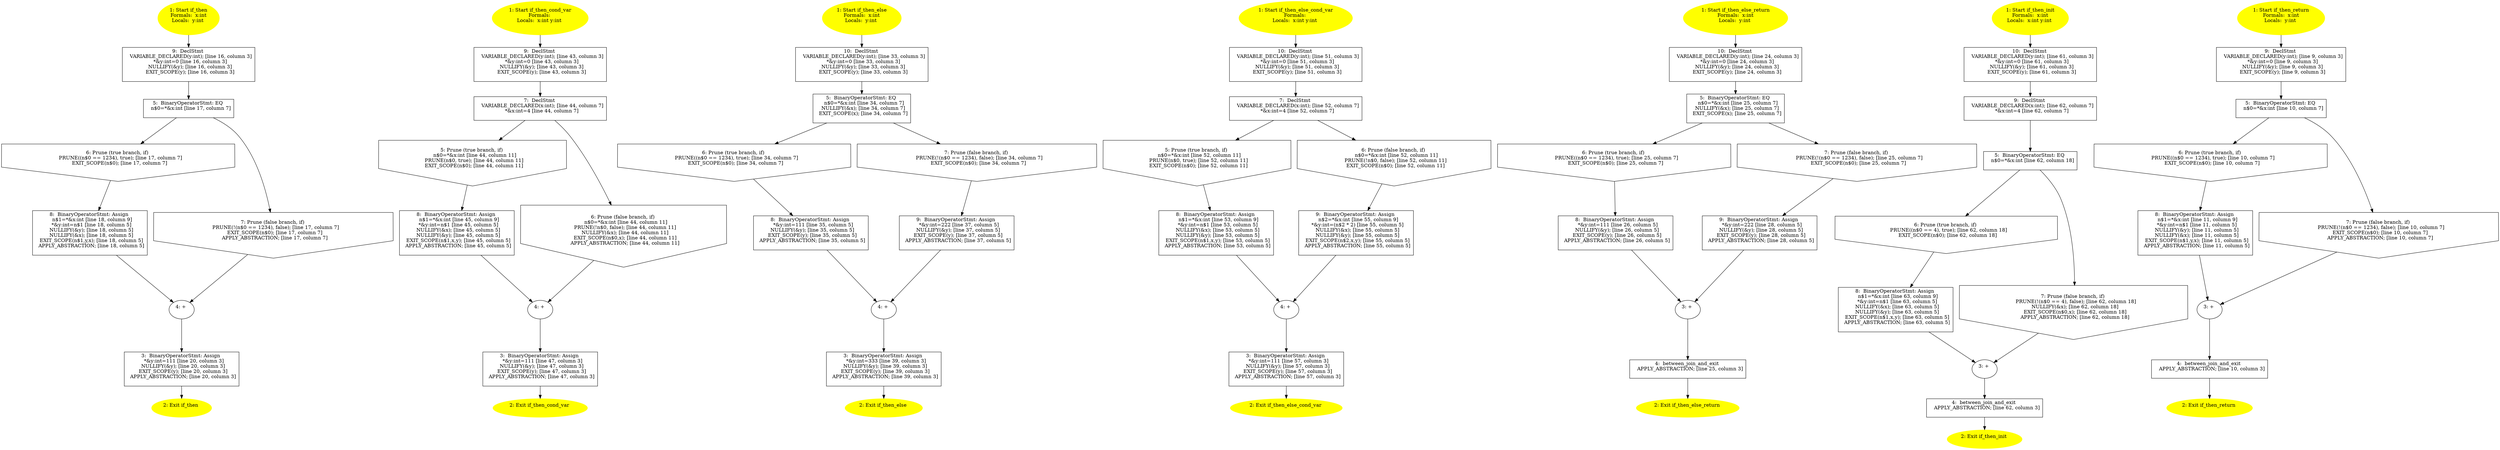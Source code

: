 /* @generated */
digraph cfg {
"if_then#3243301102387331199.d347686d1797cf6cf5f5b9b986a1e67d_1" [label="1: Start if_then\nFormals:  x:int\nLocals:  y:int \n  " color=yellow style=filled]
	

	 "if_then#3243301102387331199.d347686d1797cf6cf5f5b9b986a1e67d_1" -> "if_then#3243301102387331199.d347686d1797cf6cf5f5b9b986a1e67d_9" ;
"if_then#3243301102387331199.d347686d1797cf6cf5f5b9b986a1e67d_2" [label="2: Exit if_then \n  " color=yellow style=filled]
	

"if_then#3243301102387331199.d347686d1797cf6cf5f5b9b986a1e67d_3" [label="3:  BinaryOperatorStmt: Assign \n   *&y:int=111 [line 20, column 3]\n  NULLIFY(&y); [line 20, column 3]\n  EXIT_SCOPE(y); [line 20, column 3]\n  APPLY_ABSTRACTION; [line 20, column 3]\n " shape="box"]
	

	 "if_then#3243301102387331199.d347686d1797cf6cf5f5b9b986a1e67d_3" -> "if_then#3243301102387331199.d347686d1797cf6cf5f5b9b986a1e67d_2" ;
"if_then#3243301102387331199.d347686d1797cf6cf5f5b9b986a1e67d_4" [label="4: + \n  " ]
	

	 "if_then#3243301102387331199.d347686d1797cf6cf5f5b9b986a1e67d_4" -> "if_then#3243301102387331199.d347686d1797cf6cf5f5b9b986a1e67d_3" ;
"if_then#3243301102387331199.d347686d1797cf6cf5f5b9b986a1e67d_5" [label="5:  BinaryOperatorStmt: EQ \n   n$0=*&x:int [line 17, column 7]\n " shape="box"]
	

	 "if_then#3243301102387331199.d347686d1797cf6cf5f5b9b986a1e67d_5" -> "if_then#3243301102387331199.d347686d1797cf6cf5f5b9b986a1e67d_6" ;
	 "if_then#3243301102387331199.d347686d1797cf6cf5f5b9b986a1e67d_5" -> "if_then#3243301102387331199.d347686d1797cf6cf5f5b9b986a1e67d_7" ;
"if_then#3243301102387331199.d347686d1797cf6cf5f5b9b986a1e67d_6" [label="6: Prune (true branch, if) \n   PRUNE((n$0 == 1234), true); [line 17, column 7]\n  EXIT_SCOPE(n$0); [line 17, column 7]\n " shape="invhouse"]
	

	 "if_then#3243301102387331199.d347686d1797cf6cf5f5b9b986a1e67d_6" -> "if_then#3243301102387331199.d347686d1797cf6cf5f5b9b986a1e67d_8" ;
"if_then#3243301102387331199.d347686d1797cf6cf5f5b9b986a1e67d_7" [label="7: Prune (false branch, if) \n   PRUNE(!(n$0 == 1234), false); [line 17, column 7]\n  EXIT_SCOPE(n$0); [line 17, column 7]\n  APPLY_ABSTRACTION; [line 17, column 7]\n " shape="invhouse"]
	

	 "if_then#3243301102387331199.d347686d1797cf6cf5f5b9b986a1e67d_7" -> "if_then#3243301102387331199.d347686d1797cf6cf5f5b9b986a1e67d_4" ;
"if_then#3243301102387331199.d347686d1797cf6cf5f5b9b986a1e67d_8" [label="8:  BinaryOperatorStmt: Assign \n   n$1=*&x:int [line 18, column 9]\n  *&y:int=n$1 [line 18, column 5]\n  NULLIFY(&y); [line 18, column 5]\n  NULLIFY(&x); [line 18, column 5]\n  EXIT_SCOPE(n$1,y,x); [line 18, column 5]\n  APPLY_ABSTRACTION; [line 18, column 5]\n " shape="box"]
	

	 "if_then#3243301102387331199.d347686d1797cf6cf5f5b9b986a1e67d_8" -> "if_then#3243301102387331199.d347686d1797cf6cf5f5b9b986a1e67d_4" ;
"if_then#3243301102387331199.d347686d1797cf6cf5f5b9b986a1e67d_9" [label="9:  DeclStmt \n   VARIABLE_DECLARED(y:int); [line 16, column 3]\n  *&y:int=0 [line 16, column 3]\n  NULLIFY(&y); [line 16, column 3]\n  EXIT_SCOPE(y); [line 16, column 3]\n " shape="box"]
	

	 "if_then#3243301102387331199.d347686d1797cf6cf5f5b9b986a1e67d_9" -> "if_then#3243301102387331199.d347686d1797cf6cf5f5b9b986a1e67d_5" ;
"if_then_cond_var#9765064652804376901.7ddd70d5a9df7af72d704522a5beba46_1" [label="1: Start if_then_cond_var\nFormals: \nLocals:  x:int y:int \n  " color=yellow style=filled]
	

	 "if_then_cond_var#9765064652804376901.7ddd70d5a9df7af72d704522a5beba46_1" -> "if_then_cond_var#9765064652804376901.7ddd70d5a9df7af72d704522a5beba46_9" ;
"if_then_cond_var#9765064652804376901.7ddd70d5a9df7af72d704522a5beba46_2" [label="2: Exit if_then_cond_var \n  " color=yellow style=filled]
	

"if_then_cond_var#9765064652804376901.7ddd70d5a9df7af72d704522a5beba46_3" [label="3:  BinaryOperatorStmt: Assign \n   *&y:int=111 [line 47, column 3]\n  NULLIFY(&y); [line 47, column 3]\n  EXIT_SCOPE(y); [line 47, column 3]\n  APPLY_ABSTRACTION; [line 47, column 3]\n " shape="box"]
	

	 "if_then_cond_var#9765064652804376901.7ddd70d5a9df7af72d704522a5beba46_3" -> "if_then_cond_var#9765064652804376901.7ddd70d5a9df7af72d704522a5beba46_2" ;
"if_then_cond_var#9765064652804376901.7ddd70d5a9df7af72d704522a5beba46_4" [label="4: + \n  " ]
	

	 "if_then_cond_var#9765064652804376901.7ddd70d5a9df7af72d704522a5beba46_4" -> "if_then_cond_var#9765064652804376901.7ddd70d5a9df7af72d704522a5beba46_3" ;
"if_then_cond_var#9765064652804376901.7ddd70d5a9df7af72d704522a5beba46_5" [label="5: Prune (true branch, if) \n   n$0=*&x:int [line 44, column 11]\n  PRUNE(n$0, true); [line 44, column 11]\n  EXIT_SCOPE(n$0); [line 44, column 11]\n " shape="invhouse"]
	

	 "if_then_cond_var#9765064652804376901.7ddd70d5a9df7af72d704522a5beba46_5" -> "if_then_cond_var#9765064652804376901.7ddd70d5a9df7af72d704522a5beba46_8" ;
"if_then_cond_var#9765064652804376901.7ddd70d5a9df7af72d704522a5beba46_6" [label="6: Prune (false branch, if) \n   n$0=*&x:int [line 44, column 11]\n  PRUNE(!n$0, false); [line 44, column 11]\n  NULLIFY(&x); [line 44, column 11]\n  EXIT_SCOPE(n$0,x); [line 44, column 11]\n  APPLY_ABSTRACTION; [line 44, column 11]\n " shape="invhouse"]
	

	 "if_then_cond_var#9765064652804376901.7ddd70d5a9df7af72d704522a5beba46_6" -> "if_then_cond_var#9765064652804376901.7ddd70d5a9df7af72d704522a5beba46_4" ;
"if_then_cond_var#9765064652804376901.7ddd70d5a9df7af72d704522a5beba46_7" [label="7:  DeclStmt \n   VARIABLE_DECLARED(x:int); [line 44, column 7]\n  *&x:int=4 [line 44, column 7]\n " shape="box"]
	

	 "if_then_cond_var#9765064652804376901.7ddd70d5a9df7af72d704522a5beba46_7" -> "if_then_cond_var#9765064652804376901.7ddd70d5a9df7af72d704522a5beba46_5" ;
	 "if_then_cond_var#9765064652804376901.7ddd70d5a9df7af72d704522a5beba46_7" -> "if_then_cond_var#9765064652804376901.7ddd70d5a9df7af72d704522a5beba46_6" ;
"if_then_cond_var#9765064652804376901.7ddd70d5a9df7af72d704522a5beba46_8" [label="8:  BinaryOperatorStmt: Assign \n   n$1=*&x:int [line 45, column 9]\n  *&y:int=n$1 [line 45, column 5]\n  NULLIFY(&x); [line 45, column 5]\n  NULLIFY(&y); [line 45, column 5]\n  EXIT_SCOPE(n$1,x,y); [line 45, column 5]\n  APPLY_ABSTRACTION; [line 45, column 5]\n " shape="box"]
	

	 "if_then_cond_var#9765064652804376901.7ddd70d5a9df7af72d704522a5beba46_8" -> "if_then_cond_var#9765064652804376901.7ddd70d5a9df7af72d704522a5beba46_4" ;
"if_then_cond_var#9765064652804376901.7ddd70d5a9df7af72d704522a5beba46_9" [label="9:  DeclStmt \n   VARIABLE_DECLARED(y:int); [line 43, column 3]\n  *&y:int=0 [line 43, column 3]\n  NULLIFY(&y); [line 43, column 3]\n  EXIT_SCOPE(y); [line 43, column 3]\n " shape="box"]
	

	 "if_then_cond_var#9765064652804376901.7ddd70d5a9df7af72d704522a5beba46_9" -> "if_then_cond_var#9765064652804376901.7ddd70d5a9df7af72d704522a5beba46_7" ;
"if_then_else#3656205175867614205.85ec2e9f625ee4f71821f6eee2969089_1" [label="1: Start if_then_else\nFormals:  x:int\nLocals:  y:int \n  " color=yellow style=filled]
	

	 "if_then_else#3656205175867614205.85ec2e9f625ee4f71821f6eee2969089_1" -> "if_then_else#3656205175867614205.85ec2e9f625ee4f71821f6eee2969089_10" ;
"if_then_else#3656205175867614205.85ec2e9f625ee4f71821f6eee2969089_2" [label="2: Exit if_then_else \n  " color=yellow style=filled]
	

"if_then_else#3656205175867614205.85ec2e9f625ee4f71821f6eee2969089_3" [label="3:  BinaryOperatorStmt: Assign \n   *&y:int=333 [line 39, column 3]\n  NULLIFY(&y); [line 39, column 3]\n  EXIT_SCOPE(y); [line 39, column 3]\n  APPLY_ABSTRACTION; [line 39, column 3]\n " shape="box"]
	

	 "if_then_else#3656205175867614205.85ec2e9f625ee4f71821f6eee2969089_3" -> "if_then_else#3656205175867614205.85ec2e9f625ee4f71821f6eee2969089_2" ;
"if_then_else#3656205175867614205.85ec2e9f625ee4f71821f6eee2969089_4" [label="4: + \n  " ]
	

	 "if_then_else#3656205175867614205.85ec2e9f625ee4f71821f6eee2969089_4" -> "if_then_else#3656205175867614205.85ec2e9f625ee4f71821f6eee2969089_3" ;
"if_then_else#3656205175867614205.85ec2e9f625ee4f71821f6eee2969089_5" [label="5:  BinaryOperatorStmt: EQ \n   n$0=*&x:int [line 34, column 7]\n  NULLIFY(&x); [line 34, column 7]\n  EXIT_SCOPE(x); [line 34, column 7]\n " shape="box"]
	

	 "if_then_else#3656205175867614205.85ec2e9f625ee4f71821f6eee2969089_5" -> "if_then_else#3656205175867614205.85ec2e9f625ee4f71821f6eee2969089_6" ;
	 "if_then_else#3656205175867614205.85ec2e9f625ee4f71821f6eee2969089_5" -> "if_then_else#3656205175867614205.85ec2e9f625ee4f71821f6eee2969089_7" ;
"if_then_else#3656205175867614205.85ec2e9f625ee4f71821f6eee2969089_6" [label="6: Prune (true branch, if) \n   PRUNE((n$0 == 1234), true); [line 34, column 7]\n  EXIT_SCOPE(n$0); [line 34, column 7]\n " shape="invhouse"]
	

	 "if_then_else#3656205175867614205.85ec2e9f625ee4f71821f6eee2969089_6" -> "if_then_else#3656205175867614205.85ec2e9f625ee4f71821f6eee2969089_8" ;
"if_then_else#3656205175867614205.85ec2e9f625ee4f71821f6eee2969089_7" [label="7: Prune (false branch, if) \n   PRUNE(!(n$0 == 1234), false); [line 34, column 7]\n  EXIT_SCOPE(n$0); [line 34, column 7]\n " shape="invhouse"]
	

	 "if_then_else#3656205175867614205.85ec2e9f625ee4f71821f6eee2969089_7" -> "if_then_else#3656205175867614205.85ec2e9f625ee4f71821f6eee2969089_9" ;
"if_then_else#3656205175867614205.85ec2e9f625ee4f71821f6eee2969089_8" [label="8:  BinaryOperatorStmt: Assign \n   *&y:int=111 [line 35, column 5]\n  NULLIFY(&y); [line 35, column 5]\n  EXIT_SCOPE(y); [line 35, column 5]\n  APPLY_ABSTRACTION; [line 35, column 5]\n " shape="box"]
	

	 "if_then_else#3656205175867614205.85ec2e9f625ee4f71821f6eee2969089_8" -> "if_then_else#3656205175867614205.85ec2e9f625ee4f71821f6eee2969089_4" ;
"if_then_else#3656205175867614205.85ec2e9f625ee4f71821f6eee2969089_9" [label="9:  BinaryOperatorStmt: Assign \n   *&y:int=222 [line 37, column 5]\n  NULLIFY(&y); [line 37, column 5]\n  EXIT_SCOPE(y); [line 37, column 5]\n  APPLY_ABSTRACTION; [line 37, column 5]\n " shape="box"]
	

	 "if_then_else#3656205175867614205.85ec2e9f625ee4f71821f6eee2969089_9" -> "if_then_else#3656205175867614205.85ec2e9f625ee4f71821f6eee2969089_4" ;
"if_then_else#3656205175867614205.85ec2e9f625ee4f71821f6eee2969089_10" [label="10:  DeclStmt \n   VARIABLE_DECLARED(y:int); [line 33, column 3]\n  *&y:int=0 [line 33, column 3]\n  NULLIFY(&y); [line 33, column 3]\n  EXIT_SCOPE(y); [line 33, column 3]\n " shape="box"]
	

	 "if_then_else#3656205175867614205.85ec2e9f625ee4f71821f6eee2969089_10" -> "if_then_else#3656205175867614205.85ec2e9f625ee4f71821f6eee2969089_5" ;
"if_then_else_cond_var#2787713781872682235.ef4601af9985bcc4fc7e24bbd9a44d0f_1" [label="1: Start if_then_else_cond_var\nFormals: \nLocals:  x:int y:int \n  " color=yellow style=filled]
	

	 "if_then_else_cond_var#2787713781872682235.ef4601af9985bcc4fc7e24bbd9a44d0f_1" -> "if_then_else_cond_var#2787713781872682235.ef4601af9985bcc4fc7e24bbd9a44d0f_10" ;
"if_then_else_cond_var#2787713781872682235.ef4601af9985bcc4fc7e24bbd9a44d0f_2" [label="2: Exit if_then_else_cond_var \n  " color=yellow style=filled]
	

"if_then_else_cond_var#2787713781872682235.ef4601af9985bcc4fc7e24bbd9a44d0f_3" [label="3:  BinaryOperatorStmt: Assign \n   *&y:int=111 [line 57, column 3]\n  NULLIFY(&y); [line 57, column 3]\n  EXIT_SCOPE(y); [line 57, column 3]\n  APPLY_ABSTRACTION; [line 57, column 3]\n " shape="box"]
	

	 "if_then_else_cond_var#2787713781872682235.ef4601af9985bcc4fc7e24bbd9a44d0f_3" -> "if_then_else_cond_var#2787713781872682235.ef4601af9985bcc4fc7e24bbd9a44d0f_2" ;
"if_then_else_cond_var#2787713781872682235.ef4601af9985bcc4fc7e24bbd9a44d0f_4" [label="4: + \n  " ]
	

	 "if_then_else_cond_var#2787713781872682235.ef4601af9985bcc4fc7e24bbd9a44d0f_4" -> "if_then_else_cond_var#2787713781872682235.ef4601af9985bcc4fc7e24bbd9a44d0f_3" ;
"if_then_else_cond_var#2787713781872682235.ef4601af9985bcc4fc7e24bbd9a44d0f_5" [label="5: Prune (true branch, if) \n   n$0=*&x:int [line 52, column 11]\n  PRUNE(n$0, true); [line 52, column 11]\n  EXIT_SCOPE(n$0); [line 52, column 11]\n " shape="invhouse"]
	

	 "if_then_else_cond_var#2787713781872682235.ef4601af9985bcc4fc7e24bbd9a44d0f_5" -> "if_then_else_cond_var#2787713781872682235.ef4601af9985bcc4fc7e24bbd9a44d0f_8" ;
"if_then_else_cond_var#2787713781872682235.ef4601af9985bcc4fc7e24bbd9a44d0f_6" [label="6: Prune (false branch, if) \n   n$0=*&x:int [line 52, column 11]\n  PRUNE(!n$0, false); [line 52, column 11]\n  EXIT_SCOPE(n$0); [line 52, column 11]\n " shape="invhouse"]
	

	 "if_then_else_cond_var#2787713781872682235.ef4601af9985bcc4fc7e24bbd9a44d0f_6" -> "if_then_else_cond_var#2787713781872682235.ef4601af9985bcc4fc7e24bbd9a44d0f_9" ;
"if_then_else_cond_var#2787713781872682235.ef4601af9985bcc4fc7e24bbd9a44d0f_7" [label="7:  DeclStmt \n   VARIABLE_DECLARED(x:int); [line 52, column 7]\n  *&x:int=4 [line 52, column 7]\n " shape="box"]
	

	 "if_then_else_cond_var#2787713781872682235.ef4601af9985bcc4fc7e24bbd9a44d0f_7" -> "if_then_else_cond_var#2787713781872682235.ef4601af9985bcc4fc7e24bbd9a44d0f_5" ;
	 "if_then_else_cond_var#2787713781872682235.ef4601af9985bcc4fc7e24bbd9a44d0f_7" -> "if_then_else_cond_var#2787713781872682235.ef4601af9985bcc4fc7e24bbd9a44d0f_6" ;
"if_then_else_cond_var#2787713781872682235.ef4601af9985bcc4fc7e24bbd9a44d0f_8" [label="8:  BinaryOperatorStmt: Assign \n   n$1=*&x:int [line 53, column 9]\n  *&y:int=n$1 [line 53, column 5]\n  NULLIFY(&x); [line 53, column 5]\n  NULLIFY(&y); [line 53, column 5]\n  EXIT_SCOPE(n$1,x,y); [line 53, column 5]\n  APPLY_ABSTRACTION; [line 53, column 5]\n " shape="box"]
	

	 "if_then_else_cond_var#2787713781872682235.ef4601af9985bcc4fc7e24bbd9a44d0f_8" -> "if_then_else_cond_var#2787713781872682235.ef4601af9985bcc4fc7e24bbd9a44d0f_4" ;
"if_then_else_cond_var#2787713781872682235.ef4601af9985bcc4fc7e24bbd9a44d0f_9" [label="9:  BinaryOperatorStmt: Assign \n   n$2=*&x:int [line 55, column 9]\n  *&y:int=(n$2 * 2) [line 55, column 5]\n  NULLIFY(&x); [line 55, column 5]\n  NULLIFY(&y); [line 55, column 5]\n  EXIT_SCOPE(n$2,x,y); [line 55, column 5]\n  APPLY_ABSTRACTION; [line 55, column 5]\n " shape="box"]
	

	 "if_then_else_cond_var#2787713781872682235.ef4601af9985bcc4fc7e24bbd9a44d0f_9" -> "if_then_else_cond_var#2787713781872682235.ef4601af9985bcc4fc7e24bbd9a44d0f_4" ;
"if_then_else_cond_var#2787713781872682235.ef4601af9985bcc4fc7e24bbd9a44d0f_10" [label="10:  DeclStmt \n   VARIABLE_DECLARED(y:int); [line 51, column 3]\n  *&y:int=0 [line 51, column 3]\n  NULLIFY(&y); [line 51, column 3]\n  EXIT_SCOPE(y); [line 51, column 3]\n " shape="box"]
	

	 "if_then_else_cond_var#2787713781872682235.ef4601af9985bcc4fc7e24bbd9a44d0f_10" -> "if_then_else_cond_var#2787713781872682235.ef4601af9985bcc4fc7e24bbd9a44d0f_7" ;
"if_then_else_return#4431567770337235941.d66facc967fa3d7bd91a335f2fa44d33_1" [label="1: Start if_then_else_return\nFormals:  x:int\nLocals:  y:int \n  " color=yellow style=filled]
	

	 "if_then_else_return#4431567770337235941.d66facc967fa3d7bd91a335f2fa44d33_1" -> "if_then_else_return#4431567770337235941.d66facc967fa3d7bd91a335f2fa44d33_10" ;
"if_then_else_return#4431567770337235941.d66facc967fa3d7bd91a335f2fa44d33_2" [label="2: Exit if_then_else_return \n  " color=yellow style=filled]
	

"if_then_else_return#4431567770337235941.d66facc967fa3d7bd91a335f2fa44d33_3" [label="3: + \n  " ]
	

	 "if_then_else_return#4431567770337235941.d66facc967fa3d7bd91a335f2fa44d33_3" -> "if_then_else_return#4431567770337235941.d66facc967fa3d7bd91a335f2fa44d33_4" ;
"if_then_else_return#4431567770337235941.d66facc967fa3d7bd91a335f2fa44d33_4" [label="4:  between_join_and_exit \n   APPLY_ABSTRACTION; [line 25, column 3]\n " shape="box"]
	

	 "if_then_else_return#4431567770337235941.d66facc967fa3d7bd91a335f2fa44d33_4" -> "if_then_else_return#4431567770337235941.d66facc967fa3d7bd91a335f2fa44d33_2" ;
"if_then_else_return#4431567770337235941.d66facc967fa3d7bd91a335f2fa44d33_5" [label="5:  BinaryOperatorStmt: EQ \n   n$0=*&x:int [line 25, column 7]\n  NULLIFY(&x); [line 25, column 7]\n  EXIT_SCOPE(x); [line 25, column 7]\n " shape="box"]
	

	 "if_then_else_return#4431567770337235941.d66facc967fa3d7bd91a335f2fa44d33_5" -> "if_then_else_return#4431567770337235941.d66facc967fa3d7bd91a335f2fa44d33_6" ;
	 "if_then_else_return#4431567770337235941.d66facc967fa3d7bd91a335f2fa44d33_5" -> "if_then_else_return#4431567770337235941.d66facc967fa3d7bd91a335f2fa44d33_7" ;
"if_then_else_return#4431567770337235941.d66facc967fa3d7bd91a335f2fa44d33_6" [label="6: Prune (true branch, if) \n   PRUNE((n$0 == 1234), true); [line 25, column 7]\n  EXIT_SCOPE(n$0); [line 25, column 7]\n " shape="invhouse"]
	

	 "if_then_else_return#4431567770337235941.d66facc967fa3d7bd91a335f2fa44d33_6" -> "if_then_else_return#4431567770337235941.d66facc967fa3d7bd91a335f2fa44d33_8" ;
"if_then_else_return#4431567770337235941.d66facc967fa3d7bd91a335f2fa44d33_7" [label="7: Prune (false branch, if) \n   PRUNE(!(n$0 == 1234), false); [line 25, column 7]\n  EXIT_SCOPE(n$0); [line 25, column 7]\n " shape="invhouse"]
	

	 "if_then_else_return#4431567770337235941.d66facc967fa3d7bd91a335f2fa44d33_7" -> "if_then_else_return#4431567770337235941.d66facc967fa3d7bd91a335f2fa44d33_9" ;
"if_then_else_return#4431567770337235941.d66facc967fa3d7bd91a335f2fa44d33_8" [label="8:  BinaryOperatorStmt: Assign \n   *&y:int=111 [line 26, column 5]\n  NULLIFY(&y); [line 26, column 5]\n  EXIT_SCOPE(y); [line 26, column 5]\n  APPLY_ABSTRACTION; [line 26, column 5]\n " shape="box"]
	

	 "if_then_else_return#4431567770337235941.d66facc967fa3d7bd91a335f2fa44d33_8" -> "if_then_else_return#4431567770337235941.d66facc967fa3d7bd91a335f2fa44d33_3" ;
"if_then_else_return#4431567770337235941.d66facc967fa3d7bd91a335f2fa44d33_9" [label="9:  BinaryOperatorStmt: Assign \n   *&y:int=222 [line 28, column 5]\n  NULLIFY(&y); [line 28, column 5]\n  EXIT_SCOPE(y); [line 28, column 5]\n  APPLY_ABSTRACTION; [line 28, column 5]\n " shape="box"]
	

	 "if_then_else_return#4431567770337235941.d66facc967fa3d7bd91a335f2fa44d33_9" -> "if_then_else_return#4431567770337235941.d66facc967fa3d7bd91a335f2fa44d33_3" ;
"if_then_else_return#4431567770337235941.d66facc967fa3d7bd91a335f2fa44d33_10" [label="10:  DeclStmt \n   VARIABLE_DECLARED(y:int); [line 24, column 3]\n  *&y:int=0 [line 24, column 3]\n  NULLIFY(&y); [line 24, column 3]\n  EXIT_SCOPE(y); [line 24, column 3]\n " shape="box"]
	

	 "if_then_else_return#4431567770337235941.d66facc967fa3d7bd91a335f2fa44d33_10" -> "if_then_else_return#4431567770337235941.d66facc967fa3d7bd91a335f2fa44d33_5" ;
"if_then_init#11608825163312327704.a731baaac66bccf9a8e7312d2dc99b5f_1" [label="1: Start if_then_init\nFormals:  x:int\nLocals:  x:int y:int \n  " color=yellow style=filled]
	

	 "if_then_init#11608825163312327704.a731baaac66bccf9a8e7312d2dc99b5f_1" -> "if_then_init#11608825163312327704.a731baaac66bccf9a8e7312d2dc99b5f_10" ;
"if_then_init#11608825163312327704.a731baaac66bccf9a8e7312d2dc99b5f_2" [label="2: Exit if_then_init \n  " color=yellow style=filled]
	

"if_then_init#11608825163312327704.a731baaac66bccf9a8e7312d2dc99b5f_3" [label="3: + \n  " ]
	

	 "if_then_init#11608825163312327704.a731baaac66bccf9a8e7312d2dc99b5f_3" -> "if_then_init#11608825163312327704.a731baaac66bccf9a8e7312d2dc99b5f_4" ;
"if_then_init#11608825163312327704.a731baaac66bccf9a8e7312d2dc99b5f_4" [label="4:  between_join_and_exit \n   APPLY_ABSTRACTION; [line 62, column 3]\n " shape="box"]
	

	 "if_then_init#11608825163312327704.a731baaac66bccf9a8e7312d2dc99b5f_4" -> "if_then_init#11608825163312327704.a731baaac66bccf9a8e7312d2dc99b5f_2" ;
"if_then_init#11608825163312327704.a731baaac66bccf9a8e7312d2dc99b5f_5" [label="5:  BinaryOperatorStmt: EQ \n   n$0=*&x:int [line 62, column 18]\n " shape="box"]
	

	 "if_then_init#11608825163312327704.a731baaac66bccf9a8e7312d2dc99b5f_5" -> "if_then_init#11608825163312327704.a731baaac66bccf9a8e7312d2dc99b5f_6" ;
	 "if_then_init#11608825163312327704.a731baaac66bccf9a8e7312d2dc99b5f_5" -> "if_then_init#11608825163312327704.a731baaac66bccf9a8e7312d2dc99b5f_7" ;
"if_then_init#11608825163312327704.a731baaac66bccf9a8e7312d2dc99b5f_6" [label="6: Prune (true branch, if) \n   PRUNE((n$0 == 4), true); [line 62, column 18]\n  EXIT_SCOPE(n$0); [line 62, column 18]\n " shape="invhouse"]
	

	 "if_then_init#11608825163312327704.a731baaac66bccf9a8e7312d2dc99b5f_6" -> "if_then_init#11608825163312327704.a731baaac66bccf9a8e7312d2dc99b5f_8" ;
"if_then_init#11608825163312327704.a731baaac66bccf9a8e7312d2dc99b5f_7" [label="7: Prune (false branch, if) \n   PRUNE(!(n$0 == 4), false); [line 62, column 18]\n  NULLIFY(&x); [line 62, column 18]\n  EXIT_SCOPE(n$0,x); [line 62, column 18]\n  APPLY_ABSTRACTION; [line 62, column 18]\n " shape="invhouse"]
	

	 "if_then_init#11608825163312327704.a731baaac66bccf9a8e7312d2dc99b5f_7" -> "if_then_init#11608825163312327704.a731baaac66bccf9a8e7312d2dc99b5f_3" ;
"if_then_init#11608825163312327704.a731baaac66bccf9a8e7312d2dc99b5f_8" [label="8:  BinaryOperatorStmt: Assign \n   n$1=*&x:int [line 63, column 9]\n  *&y:int=n$1 [line 63, column 5]\n  NULLIFY(&x); [line 63, column 5]\n  NULLIFY(&y); [line 63, column 5]\n  EXIT_SCOPE(n$1,x,y); [line 63, column 5]\n  APPLY_ABSTRACTION; [line 63, column 5]\n " shape="box"]
	

	 "if_then_init#11608825163312327704.a731baaac66bccf9a8e7312d2dc99b5f_8" -> "if_then_init#11608825163312327704.a731baaac66bccf9a8e7312d2dc99b5f_3" ;
"if_then_init#11608825163312327704.a731baaac66bccf9a8e7312d2dc99b5f_9" [label="9:  DeclStmt \n   VARIABLE_DECLARED(x:int); [line 62, column 7]\n  *&x:int=4 [line 62, column 7]\n " shape="box"]
	

	 "if_then_init#11608825163312327704.a731baaac66bccf9a8e7312d2dc99b5f_9" -> "if_then_init#11608825163312327704.a731baaac66bccf9a8e7312d2dc99b5f_5" ;
"if_then_init#11608825163312327704.a731baaac66bccf9a8e7312d2dc99b5f_10" [label="10:  DeclStmt \n   VARIABLE_DECLARED(y:int); [line 61, column 3]\n  *&y:int=0 [line 61, column 3]\n  NULLIFY(&y); [line 61, column 3]\n  EXIT_SCOPE(y); [line 61, column 3]\n " shape="box"]
	

	 "if_then_init#11608825163312327704.a731baaac66bccf9a8e7312d2dc99b5f_10" -> "if_then_init#11608825163312327704.a731baaac66bccf9a8e7312d2dc99b5f_9" ;
"if_then_return#7560400730320632534.710a386e6459fee25726e9e12804127e_1" [label="1: Start if_then_return\nFormals:  x:int\nLocals:  y:int \n  " color=yellow style=filled]
	

	 "if_then_return#7560400730320632534.710a386e6459fee25726e9e12804127e_1" -> "if_then_return#7560400730320632534.710a386e6459fee25726e9e12804127e_9" ;
"if_then_return#7560400730320632534.710a386e6459fee25726e9e12804127e_2" [label="2: Exit if_then_return \n  " color=yellow style=filled]
	

"if_then_return#7560400730320632534.710a386e6459fee25726e9e12804127e_3" [label="3: + \n  " ]
	

	 "if_then_return#7560400730320632534.710a386e6459fee25726e9e12804127e_3" -> "if_then_return#7560400730320632534.710a386e6459fee25726e9e12804127e_4" ;
"if_then_return#7560400730320632534.710a386e6459fee25726e9e12804127e_4" [label="4:  between_join_and_exit \n   APPLY_ABSTRACTION; [line 10, column 3]\n " shape="box"]
	

	 "if_then_return#7560400730320632534.710a386e6459fee25726e9e12804127e_4" -> "if_then_return#7560400730320632534.710a386e6459fee25726e9e12804127e_2" ;
"if_then_return#7560400730320632534.710a386e6459fee25726e9e12804127e_5" [label="5:  BinaryOperatorStmt: EQ \n   n$0=*&x:int [line 10, column 7]\n " shape="box"]
	

	 "if_then_return#7560400730320632534.710a386e6459fee25726e9e12804127e_5" -> "if_then_return#7560400730320632534.710a386e6459fee25726e9e12804127e_6" ;
	 "if_then_return#7560400730320632534.710a386e6459fee25726e9e12804127e_5" -> "if_then_return#7560400730320632534.710a386e6459fee25726e9e12804127e_7" ;
"if_then_return#7560400730320632534.710a386e6459fee25726e9e12804127e_6" [label="6: Prune (true branch, if) \n   PRUNE((n$0 == 1234), true); [line 10, column 7]\n  EXIT_SCOPE(n$0); [line 10, column 7]\n " shape="invhouse"]
	

	 "if_then_return#7560400730320632534.710a386e6459fee25726e9e12804127e_6" -> "if_then_return#7560400730320632534.710a386e6459fee25726e9e12804127e_8" ;
"if_then_return#7560400730320632534.710a386e6459fee25726e9e12804127e_7" [label="7: Prune (false branch, if) \n   PRUNE(!(n$0 == 1234), false); [line 10, column 7]\n  EXIT_SCOPE(n$0); [line 10, column 7]\n  APPLY_ABSTRACTION; [line 10, column 7]\n " shape="invhouse"]
	

	 "if_then_return#7560400730320632534.710a386e6459fee25726e9e12804127e_7" -> "if_then_return#7560400730320632534.710a386e6459fee25726e9e12804127e_3" ;
"if_then_return#7560400730320632534.710a386e6459fee25726e9e12804127e_8" [label="8:  BinaryOperatorStmt: Assign \n   n$1=*&x:int [line 11, column 9]\n  *&y:int=n$1 [line 11, column 5]\n  NULLIFY(&y); [line 11, column 5]\n  NULLIFY(&x); [line 11, column 5]\n  EXIT_SCOPE(n$1,y,x); [line 11, column 5]\n  APPLY_ABSTRACTION; [line 11, column 5]\n " shape="box"]
	

	 "if_then_return#7560400730320632534.710a386e6459fee25726e9e12804127e_8" -> "if_then_return#7560400730320632534.710a386e6459fee25726e9e12804127e_3" ;
"if_then_return#7560400730320632534.710a386e6459fee25726e9e12804127e_9" [label="9:  DeclStmt \n   VARIABLE_DECLARED(y:int); [line 9, column 3]\n  *&y:int=0 [line 9, column 3]\n  NULLIFY(&y); [line 9, column 3]\n  EXIT_SCOPE(y); [line 9, column 3]\n " shape="box"]
	

	 "if_then_return#7560400730320632534.710a386e6459fee25726e9e12804127e_9" -> "if_then_return#7560400730320632534.710a386e6459fee25726e9e12804127e_5" ;
}
